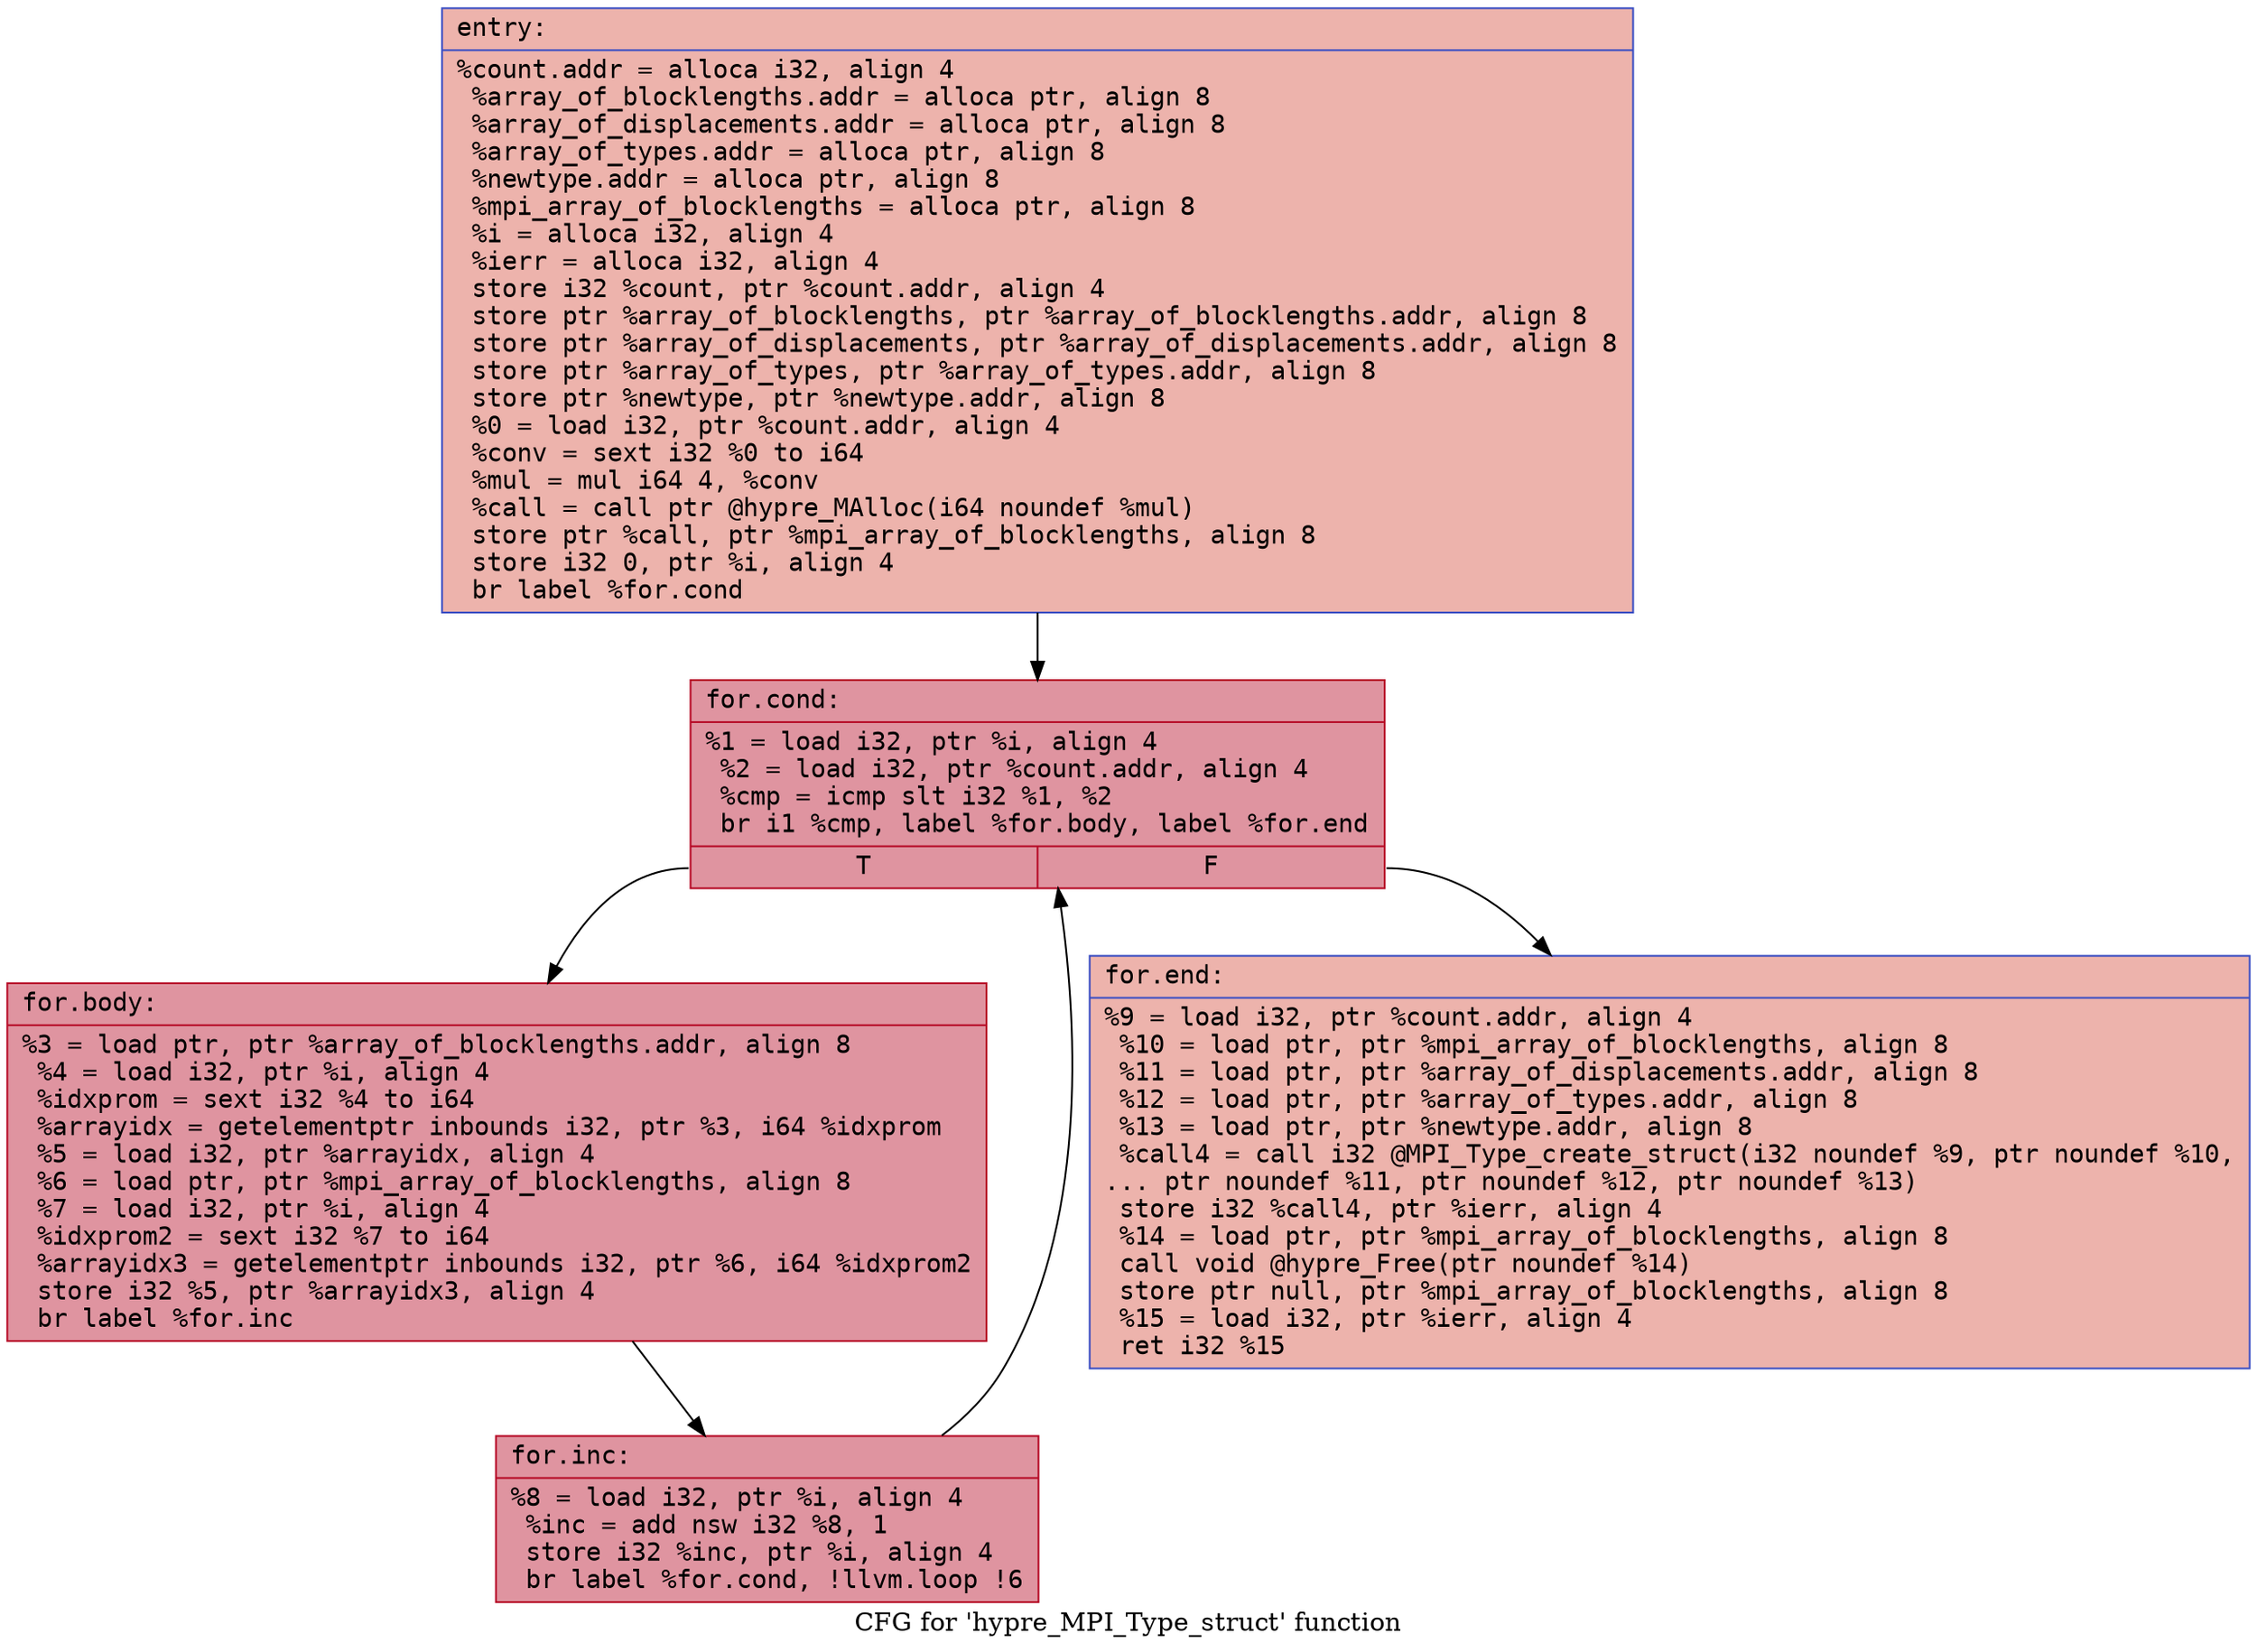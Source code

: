 digraph "CFG for 'hypre_MPI_Type_struct' function" {
	label="CFG for 'hypre_MPI_Type_struct' function";

	Node0x5555d665e3a0 [shape=record,color="#3d50c3ff", style=filled, fillcolor="#d6524470" fontname="Courier",label="{entry:\l|  %count.addr = alloca i32, align 4\l  %array_of_blocklengths.addr = alloca ptr, align 8\l  %array_of_displacements.addr = alloca ptr, align 8\l  %array_of_types.addr = alloca ptr, align 8\l  %newtype.addr = alloca ptr, align 8\l  %mpi_array_of_blocklengths = alloca ptr, align 8\l  %i = alloca i32, align 4\l  %ierr = alloca i32, align 4\l  store i32 %count, ptr %count.addr, align 4\l  store ptr %array_of_blocklengths, ptr %array_of_blocklengths.addr, align 8\l  store ptr %array_of_displacements, ptr %array_of_displacements.addr, align 8\l  store ptr %array_of_types, ptr %array_of_types.addr, align 8\l  store ptr %newtype, ptr %newtype.addr, align 8\l  %0 = load i32, ptr %count.addr, align 4\l  %conv = sext i32 %0 to i64\l  %mul = mul i64 4, %conv\l  %call = call ptr @hypre_MAlloc(i64 noundef %mul)\l  store ptr %call, ptr %mpi_array_of_blocklengths, align 8\l  store i32 0, ptr %i, align 4\l  br label %for.cond\l}"];
	Node0x5555d665e3a0 -> Node0x5555d665fd80[tooltip="entry -> for.cond\nProbability 100.00%" ];
	Node0x5555d665fd80 [shape=record,color="#b70d28ff", style=filled, fillcolor="#b70d2870" fontname="Courier",label="{for.cond:\l|  %1 = load i32, ptr %i, align 4\l  %2 = load i32, ptr %count.addr, align 4\l  %cmp = icmp slt i32 %1, %2\l  br i1 %cmp, label %for.body, label %for.end\l|{<s0>T|<s1>F}}"];
	Node0x5555d665fd80:s0 -> Node0x5555d665fff0[tooltip="for.cond -> for.body\nProbability 96.88%" ];
	Node0x5555d665fd80:s1 -> Node0x5555d6660040[tooltip="for.cond -> for.end\nProbability 3.12%" ];
	Node0x5555d665fff0 [shape=record,color="#b70d28ff", style=filled, fillcolor="#b70d2870" fontname="Courier",label="{for.body:\l|  %3 = load ptr, ptr %array_of_blocklengths.addr, align 8\l  %4 = load i32, ptr %i, align 4\l  %idxprom = sext i32 %4 to i64\l  %arrayidx = getelementptr inbounds i32, ptr %3, i64 %idxprom\l  %5 = load i32, ptr %arrayidx, align 4\l  %6 = load ptr, ptr %mpi_array_of_blocklengths, align 8\l  %7 = load i32, ptr %i, align 4\l  %idxprom2 = sext i32 %7 to i64\l  %arrayidx3 = getelementptr inbounds i32, ptr %6, i64 %idxprom2\l  store i32 %5, ptr %arrayidx3, align 4\l  br label %for.inc\l}"];
	Node0x5555d665fff0 -> Node0x5555d6660aa0[tooltip="for.body -> for.inc\nProbability 100.00%" ];
	Node0x5555d6660aa0 [shape=record,color="#b70d28ff", style=filled, fillcolor="#b70d2870" fontname="Courier",label="{for.inc:\l|  %8 = load i32, ptr %i, align 4\l  %inc = add nsw i32 %8, 1\l  store i32 %inc, ptr %i, align 4\l  br label %for.cond, !llvm.loop !6\l}"];
	Node0x5555d6660aa0 -> Node0x5555d665fd80[tooltip="for.inc -> for.cond\nProbability 100.00%" ];
	Node0x5555d6660040 [shape=record,color="#3d50c3ff", style=filled, fillcolor="#d6524470" fontname="Courier",label="{for.end:\l|  %9 = load i32, ptr %count.addr, align 4\l  %10 = load ptr, ptr %mpi_array_of_blocklengths, align 8\l  %11 = load ptr, ptr %array_of_displacements.addr, align 8\l  %12 = load ptr, ptr %array_of_types.addr, align 8\l  %13 = load ptr, ptr %newtype.addr, align 8\l  %call4 = call i32 @MPI_Type_create_struct(i32 noundef %9, ptr noundef %10,\l... ptr noundef %11, ptr noundef %12, ptr noundef %13)\l  store i32 %call4, ptr %ierr, align 4\l  %14 = load ptr, ptr %mpi_array_of_blocklengths, align 8\l  call void @hypre_Free(ptr noundef %14)\l  store ptr null, ptr %mpi_array_of_blocklengths, align 8\l  %15 = load i32, ptr %ierr, align 4\l  ret i32 %15\l}"];
}
